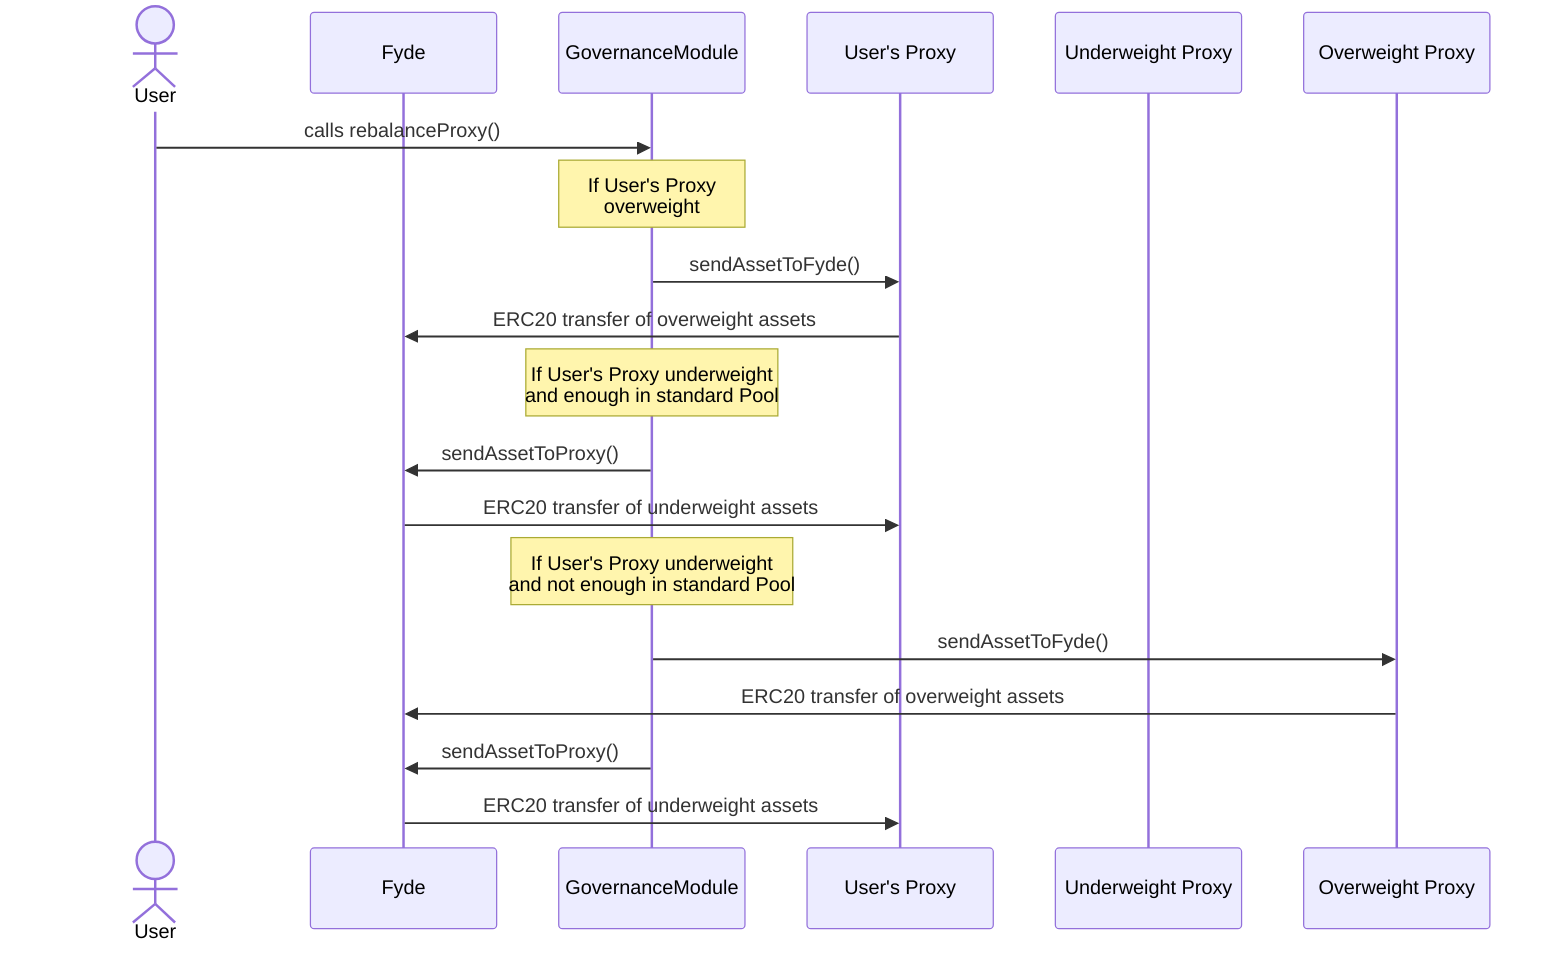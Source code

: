 sequenceDiagram
    actor User
    participant Fyde
    participant GovernanceModule
    participant User's Proxy
    participant Underweight Proxy
    participant Overweight Proxy

    User ->> GovernanceModule: calls rebalanceProxy()
    Note over GovernanceModule: If User's Proxy <br/> overweight 
    GovernanceModule ->> User's Proxy: sendAssetToFyde()
    User's Proxy ->> Fyde: ERC20 transfer of overweight assets
    Note over GovernanceModule: If User's Proxy underweight <br/> and enough in standard Pool
    GovernanceModule ->> Fyde: sendAssetToProxy()
    Fyde ->> User's Proxy: ERC20 transfer of underweight assets
    Note over GovernanceModule: If User's Proxy underweight <br/> and not enough in standard Pool
    GovernanceModule ->> Overweight Proxy: sendAssetToFyde()
    Overweight Proxy ->> Fyde: ERC20 transfer of overweight assets
        GovernanceModule ->> Fyde: sendAssetToProxy()
    Fyde ->> User's Proxy: ERC20 transfer of underweight assets